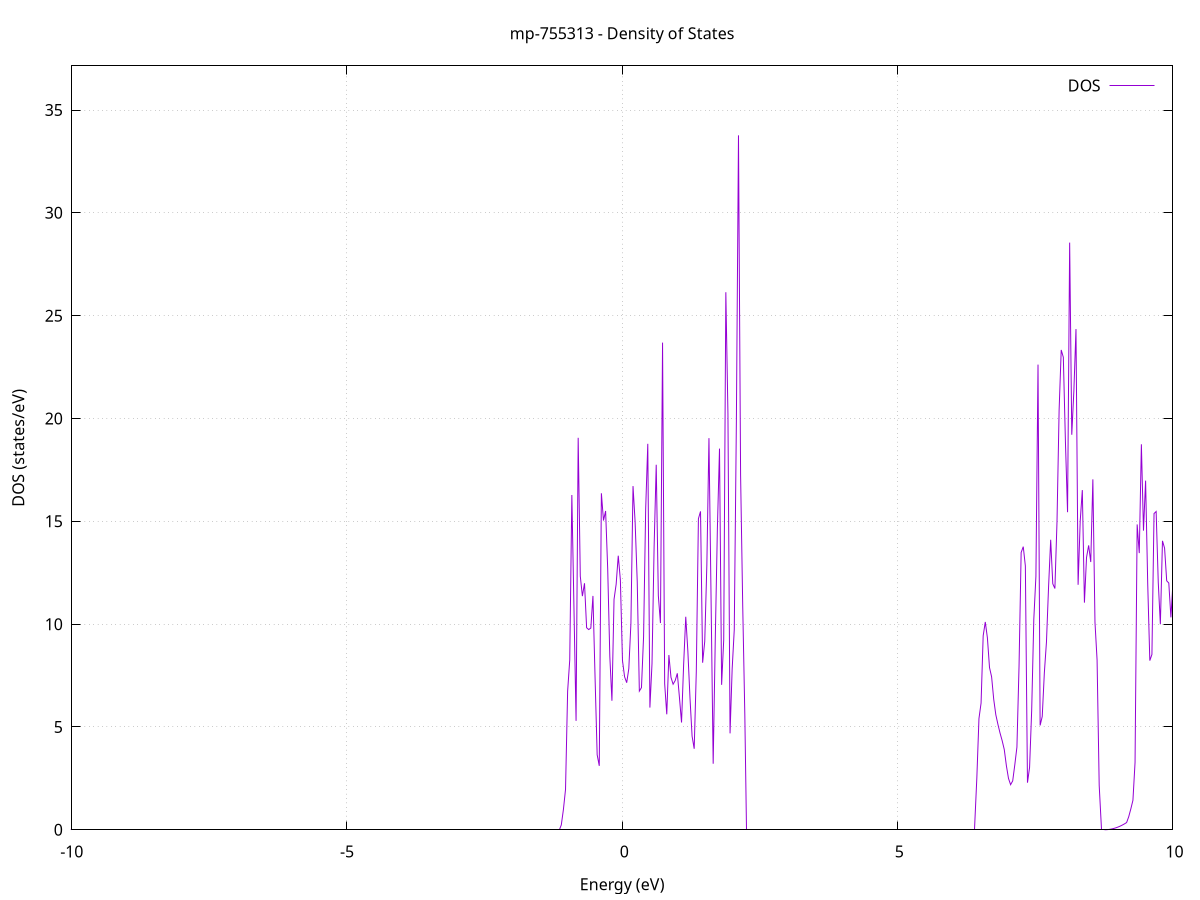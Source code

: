 set title 'mp-755313 - Density of States'
set xlabel 'Energy (eV)'
set ylabel 'DOS (states/eV)'
set grid
set xrange [-10:10]
set yrange [0:37.148]
set xzeroaxis lt -1
set terminal png size 800,600
set output 'mp-755313_dos_gnuplot.png'
plot '-' using 1:2 with lines title 'DOS'
-48.209900 0.000000
-48.171600 0.000000
-48.133300 0.000000
-48.094900 0.000000
-48.056600 0.000000
-48.018300 0.000000
-47.979900 0.000000
-47.941600 0.000000
-47.903300 0.000000
-47.865000 0.000000
-47.826600 0.000000
-47.788300 0.000000
-47.750000 0.000000
-47.711700 0.000000
-47.673300 0.000000
-47.635000 0.000000
-47.596700 0.000000
-47.558300 0.000000
-47.520000 0.000000
-47.481700 0.000000
-47.443400 0.000000
-47.405000 0.000000
-47.366700 0.000000
-47.328400 0.000000
-47.290100 0.000000
-47.251700 0.000000
-47.213400 0.000000
-47.175100 0.000000
-47.136700 0.000000
-47.098400 0.000000
-47.060100 0.000000
-47.021800 0.000000
-46.983400 0.000000
-46.945100 0.000000
-46.906800 0.000000
-46.868500 0.000000
-46.830100 0.000000
-46.791800 0.000000
-46.753500 0.000000
-46.715100 0.000000
-46.676800 0.000000
-46.638500 0.000000
-46.600200 0.000000
-46.561800 0.000000
-46.523500 0.000000
-46.485200 0.000000
-46.446900 0.000000
-46.408500 0.000000
-46.370200 0.000000
-46.331900 0.000000
-46.293500 0.000000
-46.255200 0.000000
-46.216900 0.000000
-46.178600 0.000000
-46.140200 0.000000
-46.101900 0.000000
-46.063600 0.000000
-46.025200 0.000000
-45.986900 0.000000
-45.948600 0.000000
-45.910300 0.000000
-45.871900 0.000000
-45.833600 0.000000
-45.795300 0.000000
-45.757000 0.000000
-45.718600 0.000000
-45.680300 0.000000
-45.642000 0.000000
-45.603600 0.000000
-45.565300 0.000000
-45.527000 0.000000
-45.488700 0.000000
-45.450300 0.000000
-45.412000 0.000000
-45.373700 0.000000
-45.335400 0.000000
-45.297000 0.000000
-45.258700 0.000000
-45.220400 0.000000
-45.182000 0.000000
-45.143700 0.000000
-45.105400 0.000000
-45.067100 0.000000
-45.028700 0.000000
-44.990400 0.000000
-44.952100 0.000000
-44.913800 0.000000
-44.875400 0.000000
-44.837100 0.000000
-44.798800 0.000000
-44.760400 0.000000
-44.722100 7.496200
-44.683800 176.227800
-44.645500 65.497900
-44.607100 0.000000
-44.568800 0.000000
-44.530500 0.000000
-44.492200 0.000000
-44.453800 0.000000
-44.415500 0.000000
-44.377200 0.000000
-44.338800 0.000000
-44.300500 0.000000
-44.262200 0.000000
-44.223900 0.000000
-44.185500 0.000000
-44.147200 0.000000
-44.108900 0.000000
-44.070500 0.000000
-44.032200 0.000000
-43.993900 0.000000
-43.955600 0.000000
-43.917200 0.000000
-43.878900 0.000000
-43.840600 0.000000
-43.802300 0.000000
-43.763900 0.000000
-43.725600 0.000000
-43.687300 0.000000
-43.648900 0.000000
-43.610600 0.000000
-43.572300 0.000000
-43.534000 0.000000
-43.495600 0.000000
-43.457300 0.000000
-43.419000 0.000000
-43.380700 0.000000
-43.342300 0.000000
-43.304000 0.000000
-43.265700 0.000000
-43.227300 0.000000
-43.189000 0.000000
-43.150700 0.000000
-43.112400 0.000000
-43.074000 0.000000
-43.035700 0.000000
-42.997400 0.000000
-42.959100 0.000000
-42.920700 0.000000
-42.882400 0.000000
-42.844100 0.000000
-42.805700 0.000000
-42.767400 0.000000
-42.729100 0.000000
-42.690800 0.000000
-42.652400 0.000000
-42.614100 0.000000
-42.575800 0.000000
-42.537500 0.000000
-42.499100 0.000000
-42.460800 0.000000
-42.422500 0.000000
-42.384100 0.000000
-42.345800 0.000000
-42.307500 0.000000
-42.269200 0.000000
-42.230800 0.000000
-42.192500 0.000000
-42.154200 0.000000
-42.115900 0.000000
-42.077500 0.000000
-42.039200 0.000000
-42.000900 0.000000
-41.962500 0.000000
-41.924200 0.000000
-41.885900 0.000000
-41.847600 0.000000
-41.809200 0.000000
-41.770900 0.000000
-41.732600 0.000000
-41.694200 0.000000
-41.655900 0.000000
-41.617600 0.000000
-41.579300 0.000000
-41.540900 0.000000
-41.502600 0.000000
-41.464300 0.000000
-41.426000 0.000000
-41.387600 0.000000
-41.349300 0.000000
-41.311000 0.000000
-41.272600 0.000000
-41.234300 0.000000
-41.196000 0.000000
-41.157700 0.000000
-41.119300 0.000000
-41.081000 0.000000
-41.042700 0.000000
-41.004400 0.000000
-40.966000 0.000000
-40.927700 0.000000
-40.889400 0.000000
-40.851000 0.000000
-40.812700 0.000000
-40.774400 0.000000
-40.736100 0.000000
-40.697700 0.000000
-40.659400 0.000000
-40.621100 0.000000
-40.582800 0.000000
-40.544400 0.000000
-40.506100 0.000000
-40.467800 0.000000
-40.429400 0.000000
-40.391100 0.000000
-40.352800 0.000000
-40.314500 0.000000
-40.276100 0.000000
-40.237800 0.000000
-40.199500 0.000000
-40.161200 0.000000
-40.122800 0.000000
-40.084500 0.000000
-40.046200 0.000000
-40.007800 0.000000
-39.969500 0.000000
-39.931200 0.000000
-39.892900 0.000000
-39.854500 0.000000
-39.816200 0.000000
-39.777900 0.000000
-39.739500 0.000000
-39.701200 0.000000
-39.662900 0.000000
-39.624600 0.000000
-39.586200 0.000000
-39.547900 0.000000
-39.509600 0.000000
-39.471300 0.000000
-39.432900 0.000000
-39.394600 0.000000
-39.356300 0.000000
-39.317900 0.000000
-39.279600 0.000000
-39.241300 0.000000
-39.203000 0.000000
-39.164600 0.000000
-39.126300 0.000000
-39.088000 0.000000
-39.049700 0.000000
-39.011300 0.000000
-38.973000 0.000000
-38.934700 0.000000
-38.896300 0.000000
-38.858000 0.000000
-38.819700 0.000000
-38.781400 0.000000
-38.743000 0.000000
-38.704700 0.000000
-38.666400 0.000000
-38.628100 0.000000
-38.589700 0.000000
-38.551400 0.000000
-38.513100 0.000000
-38.474700 0.000000
-38.436400 0.000000
-38.398100 0.000000
-38.359800 0.000000
-38.321400 0.000000
-38.283100 0.000000
-38.244800 0.000000
-38.206500 0.000000
-38.168100 0.000000
-38.129800 0.000000
-38.091500 0.000000
-38.053100 0.000000
-38.014800 0.000000
-37.976500 0.000000
-37.938200 0.000000
-37.899800 0.000000
-37.861500 0.000000
-37.823200 0.000000
-37.784800 0.000000
-37.746500 0.000000
-37.708200 0.000000
-37.669900 0.000000
-37.631500 0.000000
-37.593200 0.000000
-37.554900 0.000000
-37.516600 0.000000
-37.478200 0.000000
-37.439900 0.000000
-37.401600 0.000000
-37.363200 0.000000
-37.324900 0.000000
-37.286600 0.000000
-37.248300 0.000000
-37.209900 0.000000
-37.171600 0.000000
-37.133300 0.000000
-37.095000 0.000000
-37.056600 0.000000
-37.018300 0.000000
-36.980000 0.000000
-36.941600 0.000000
-36.903300 0.000000
-36.865000 0.000000
-36.826700 0.000000
-36.788300 0.000000
-36.750000 0.000000
-36.711700 0.000000
-36.673400 0.000000
-36.635000 0.000000
-36.596700 0.000000
-36.558400 0.000000
-36.520000 0.000000
-36.481700 0.000000
-36.443400 0.000000
-36.405100 0.000000
-36.366700 0.000000
-36.328400 0.000000
-36.290100 0.000000
-36.251800 0.000000
-36.213400 0.000000
-36.175100 0.000000
-36.136800 0.000000
-36.098400 0.000000
-36.060100 0.000000
-36.021800 0.000000
-35.983500 0.000000
-35.945100 0.000000
-35.906800 0.000000
-35.868500 0.000000
-35.830200 0.000000
-35.791800 0.000000
-35.753500 0.000000
-35.715200 0.000000
-35.676800 0.000000
-35.638500 0.000000
-35.600200 0.000000
-35.561900 0.000000
-35.523500 0.000000
-35.485200 0.000000
-35.446900 0.000000
-35.408500 0.000000
-35.370200 0.000000
-35.331900 0.000000
-35.293600 0.000000
-35.255200 0.000000
-35.216900 0.000000
-35.178600 0.000000
-35.140300 0.000000
-35.101900 0.000000
-35.063600 0.000000
-35.025300 0.000000
-34.986900 0.000000
-34.948600 0.000000
-34.910300 0.000000
-34.872000 0.000000
-34.833600 0.000000
-34.795300 0.000000
-34.757000 0.000000
-34.718700 0.000000
-34.680300 0.000000
-34.642000 0.000000
-34.603700 0.000000
-34.565300 0.000000
-34.527000 0.000000
-34.488700 0.000000
-34.450400 0.000000
-34.412000 0.000000
-34.373700 0.000000
-34.335400 0.000000
-34.297100 0.000000
-34.258700 0.000000
-34.220400 0.000000
-34.182100 0.000000
-34.143700 0.000000
-34.105400 0.000000
-34.067100 0.000000
-34.028800 0.000000
-33.990400 0.000000
-33.952100 0.000000
-33.913800 0.000000
-33.875500 0.000000
-33.837100 0.000000
-33.798800 0.000000
-33.760500 0.000000
-33.722100 0.000000
-33.683800 0.000000
-33.645500 0.000000
-33.607200 0.000000
-33.568800 0.000000
-33.530500 0.000000
-33.492200 0.000000
-33.453800 0.000000
-33.415500 0.000000
-33.377200 0.000000
-33.338900 0.000000
-33.300500 0.000000
-33.262200 0.000000
-33.223900 0.000000
-33.185600 0.000000
-33.147200 0.000000
-33.108900 0.000000
-33.070600 0.000000
-33.032200 0.000000
-32.993900 0.000000
-32.955600 0.000000
-32.917300 0.000000
-32.878900 0.000000
-32.840600 0.000000
-32.802300 0.000000
-32.764000 0.000000
-32.725600 0.000000
-32.687300 0.000000
-32.649000 0.000000
-32.610600 0.000000
-32.572300 0.000000
-32.534000 0.000000
-32.495700 0.000000
-32.457300 0.000000
-32.419000 0.000000
-32.380700 0.000000
-32.342400 0.000000
-32.304000 0.000000
-32.265700 0.000000
-32.227400 0.000000
-32.189000 0.000000
-32.150700 0.000000
-32.112400 0.000000
-32.074100 0.000000
-32.035700 0.000000
-31.997400 0.000000
-31.959100 0.000000
-31.920800 0.000000
-31.882400 0.000000
-31.844100 0.000000
-31.805800 0.000000
-31.767400 0.000000
-31.729100 0.000000
-31.690800 0.000000
-31.652500 0.000000
-31.614100 0.000000
-31.575800 0.000000
-31.537500 0.000000
-31.499100 0.000000
-31.460800 0.000000
-31.422500 0.000000
-31.384200 0.000000
-31.345800 0.000000
-31.307500 0.000000
-31.269200 0.000000
-31.230900 0.000000
-31.192500 0.000000
-31.154200 0.000000
-31.115900 0.000000
-31.077500 0.000000
-31.039200 0.000000
-31.000900 0.000000
-30.962600 0.000000
-30.924200 0.000000
-30.885900 0.000000
-30.847600 0.000000
-30.809300 0.000000
-30.770900 0.000000
-30.732600 0.000000
-30.694300 0.000000
-30.655900 0.000000
-30.617600 0.000000
-30.579300 0.000000
-30.541000 0.000000
-30.502600 0.000000
-30.464300 0.000000
-30.426000 0.000000
-30.387700 0.000000
-30.349300 0.000000
-30.311000 0.000000
-30.272700 0.000000
-30.234300 0.000000
-30.196000 0.000000
-30.157700 0.000000
-30.119400 0.000000
-30.081000 0.000000
-30.042700 0.000000
-30.004400 0.000000
-29.966100 0.000000
-29.927700 0.000000
-29.889400 0.000000
-29.851100 0.000000
-29.812700 0.000000
-29.774400 0.000000
-29.736100 0.000000
-29.697800 0.000000
-29.659400 0.000000
-29.621100 0.000000
-29.582800 0.000000
-29.544400 0.000000
-29.506100 0.000000
-29.467800 0.000000
-29.429500 0.000000
-29.391100 0.000000
-29.352800 0.000000
-29.314500 0.000000
-29.276200 0.000000
-29.237800 0.000000
-29.199500 0.000000
-29.161200 0.000000
-29.122800 0.000000
-29.084500 0.000000
-29.046200 0.000000
-29.007900 0.000000
-28.969500 0.000000
-28.931200 0.000000
-28.892900 0.000000
-28.854600 0.000000
-28.816200 0.000000
-28.777900 0.000000
-28.739600 0.000000
-28.701200 0.000000
-28.662900 0.000000
-28.624600 0.000000
-28.586300 0.000000
-28.547900 0.000000
-28.509600 0.000000
-28.471300 0.000000
-28.433000 0.000000
-28.394600 0.000000
-28.356300 0.000000
-28.318000 0.000000
-28.279600 0.000000
-28.241300 0.000000
-28.203000 0.000000
-28.164700 0.000000
-28.126300 0.000000
-28.088000 0.000000
-28.049700 0.000000
-28.011400 0.000000
-27.973000 0.000000
-27.934700 0.000000
-27.896400 0.000000
-27.858000 0.000000
-27.819700 0.000000
-27.781400 0.000000
-27.743100 0.000000
-27.704700 0.000000
-27.666400 0.000000
-27.628100 0.000000
-27.589800 0.000000
-27.551400 0.000000
-27.513100 0.000000
-27.474800 0.000000
-27.436400 0.000000
-27.398100 0.000000
-27.359800 0.000000
-27.321500 0.000000
-27.283100 0.000000
-27.244800 0.000000
-27.206500 0.000000
-27.168100 0.000000
-27.129800 0.000000
-27.091500 0.000000
-27.053200 0.000000
-27.014800 0.000000
-26.976500 0.000000
-26.938200 0.000000
-26.899900 0.000000
-26.861500 0.000000
-26.823200 0.000000
-26.784900 0.000000
-26.746500 0.000000
-26.708200 0.000000
-26.669900 0.000000
-26.631600 0.000000
-26.593200 0.000000
-26.554900 0.000000
-26.516600 0.000000
-26.478300 0.000000
-26.439900 0.000000
-26.401600 0.000000
-26.363300 0.000000
-26.324900 0.000000
-26.286600 0.000000
-26.248300 0.000000
-26.210000 0.000000
-26.171600 0.000000
-26.133300 0.000000
-26.095000 0.000000
-26.056700 0.000000
-26.018300 0.000000
-25.980000 0.000000
-25.941700 0.000000
-25.903300 0.000000
-25.865000 0.000000
-25.826700 0.000000
-25.788400 0.000000
-25.750000 0.000000
-25.711700 0.000000
-25.673400 0.000000
-25.635100 0.000000
-25.596700 0.000000
-25.558400 0.000000
-25.520100 0.000000
-25.481700 0.000000
-25.443400 0.000000
-25.405100 0.000000
-25.366800 0.000000
-25.328400 0.000000
-25.290100 0.000000
-25.251800 0.000000
-25.213400 0.000000
-25.175100 0.000000
-25.136800 0.000000
-25.098500 0.000000
-25.060100 0.000000
-25.021800 0.000000
-24.983500 0.000000
-24.945200 0.000000
-24.906800 0.000000
-24.868500 0.000000
-24.830200 0.000000
-24.791800 0.000000
-24.753500 0.000000
-24.715200 0.000000
-24.676900 0.000000
-24.638500 0.000000
-24.600200 0.000000
-24.561900 0.000000
-24.523600 0.000000
-24.485200 0.000000
-24.446900 0.000000
-24.408600 0.000000
-24.370200 0.000000
-24.331900 0.000000
-24.293600 0.000000
-24.255300 0.000000
-24.216900 0.000000
-24.178600 0.000000
-24.140300 0.000000
-24.102000 0.000000
-24.063600 0.000000
-24.025300 0.000000
-23.987000 0.000000
-23.948600 0.000000
-23.910300 0.000000
-23.872000 0.000000
-23.833700 0.000000
-23.795300 0.000000
-23.757000 0.000000
-23.718700 36.601400
-23.680400 47.221400
-23.642000 30.312100
-23.603700 62.246400
-23.565400 24.772100
-23.527000 20.071000
-23.488700 36.179600
-23.450400 37.194800
-23.412100 5.003200
-23.373700 50.122400
-23.335400 28.876500
-23.297100 51.657100
-23.258700 201.602500
-23.220400 0.000000
-23.182100 0.000000
-23.143800 0.000000
-23.105400 0.000000
-23.067100 0.000000
-23.028800 0.000000
-22.990500 0.000000
-22.952100 0.000000
-22.913800 0.000000
-22.875500 0.000000
-22.837100 0.000000
-22.798800 0.000000
-22.760500 0.000000
-22.722200 0.000000
-22.683800 0.000000
-22.645500 0.000000
-22.607200 0.000000
-22.568900 0.000000
-22.530500 0.000000
-22.492200 0.000000
-22.453900 0.000000
-22.415500 0.000000
-22.377200 0.000000
-22.338900 0.000000
-22.300600 0.000000
-22.262200 0.000000
-22.223900 0.000000
-22.185600 0.000000
-22.147300 0.000000
-22.108900 0.000000
-22.070600 0.000000
-22.032300 0.000000
-21.993900 0.000000
-21.955600 0.000000
-21.917300 0.000000
-21.879000 0.000000
-21.840600 0.000000
-21.802300 0.000000
-21.764000 0.000000
-21.725700 0.000000
-21.687300 0.000000
-21.649000 0.000000
-21.610700 0.000000
-21.572300 0.000000
-21.534000 0.000000
-21.495700 0.000000
-21.457400 0.000000
-21.419000 0.000000
-21.380700 0.000000
-21.342400 0.000000
-21.304100 0.000000
-21.265700 0.000000
-21.227400 0.000000
-21.189100 0.000000
-21.150700 0.000000
-21.112400 0.000000
-21.074100 0.000000
-21.035800 0.000000
-20.997400 0.000000
-20.959100 0.000000
-20.920800 0.000000
-20.882400 0.000000
-20.844100 0.000000
-20.805800 0.000000
-20.767500 0.000000
-20.729100 0.000000
-20.690800 0.000000
-20.652500 0.000000
-20.614200 0.000000
-20.575800 0.000000
-20.537500 0.000000
-20.499200 0.000000
-20.460800 0.000000
-20.422500 0.000000
-20.384200 0.000000
-20.345900 0.000000
-20.307500 0.000000
-20.269200 0.000000
-20.230900 0.000000
-20.192600 0.000000
-20.154200 0.000000
-20.115900 0.000000
-20.077600 0.000000
-20.039200 0.000000
-20.000900 0.000000
-19.962600 0.000000
-19.924300 0.000000
-19.885900 0.000000
-19.847600 0.000000
-19.809300 0.000000
-19.771000 0.000000
-19.732600 0.000000
-19.694300 0.000000
-19.656000 0.000000
-19.617600 0.000000
-19.579300 0.000000
-19.541000 0.000000
-19.502700 0.000000
-19.464300 0.000000
-19.426000 0.000000
-19.387700 0.000000
-19.349400 0.000000
-19.311000 0.000000
-19.272700 0.000000
-19.234400 0.000000
-19.196000 0.000000
-19.157700 0.000000
-19.119400 0.000000
-19.081100 0.000000
-19.042700 0.000000
-19.004400 0.000000
-18.966100 0.000000
-18.927700 0.000000
-18.889400 0.000000
-18.851100 0.000000
-18.812800 0.000000
-18.774400 0.000000
-18.736100 0.000000
-18.697800 0.000000
-18.659500 0.000000
-18.621100 0.000000
-18.582800 0.000000
-18.544500 0.000000
-18.506100 0.000000
-18.467800 0.000000
-18.429500 0.000000
-18.391200 0.000000
-18.352800 0.000000
-18.314500 0.000000
-18.276200 0.000000
-18.237900 0.000000
-18.199500 0.000000
-18.161200 0.000000
-18.122900 0.000000
-18.084500 0.000000
-18.046200 0.000000
-18.007900 0.000000
-17.969600 0.000000
-17.931200 0.000000
-17.892900 0.000000
-17.854600 0.000000
-17.816300 0.000000
-17.777900 0.000000
-17.739600 0.000000
-17.701300 0.000000
-17.662900 0.000000
-17.624600 0.000000
-17.586300 0.000000
-17.548000 0.000000
-17.509600 0.000000
-17.471300 0.000000
-17.433000 0.000000
-17.394700 0.000000
-17.356300 0.000000
-17.318000 0.000000
-17.279700 0.000000
-17.241300 0.000000
-17.203000 0.000000
-17.164700 0.000000
-17.126400 0.000000
-17.088000 0.000000
-17.049700 0.000000
-17.011400 0.000000
-16.973000 0.000000
-16.934700 0.000000
-16.896400 0.000000
-16.858100 0.000000
-16.819700 0.000000
-16.781400 0.000000
-16.743100 0.000000
-16.704800 0.000000
-16.666400 0.000000
-16.628100 0.000000
-16.589800 0.000000
-16.551400 0.000000
-16.513100 0.000000
-16.474800 0.000000
-16.436500 0.000000
-16.398100 0.000000
-16.359800 0.000000
-16.321500 0.000000
-16.283200 0.000000
-16.244800 0.000000
-16.206500 0.000000
-16.168200 0.000000
-16.129800 0.000000
-16.091500 0.000000
-16.053200 0.000000
-16.014900 0.000000
-15.976500 0.000000
-15.938200 0.000000
-15.899900 0.000000
-15.861600 0.000000
-15.823200 0.000000
-15.784900 0.000000
-15.746600 0.000000
-15.708200 0.000000
-15.669900 0.000000
-15.631600 0.000000
-15.593300 0.000000
-15.554900 0.000000
-15.516600 0.000000
-15.478300 0.000000
-15.440000 0.000000
-15.401600 0.000000
-15.363300 0.000000
-15.325000 0.000000
-15.286600 0.000000
-15.248300 0.000000
-15.210000 0.000000
-15.171700 0.000000
-15.133300 0.000000
-15.095000 0.000000
-15.056700 0.000000
-15.018400 0.000000
-14.980000 0.000000
-14.941700 0.000000
-14.903400 0.000000
-14.865000 0.000000
-14.826700 0.000000
-14.788400 0.000000
-14.750100 0.000000
-14.711700 0.000000
-14.673400 0.000000
-14.635100 0.000000
-14.596700 0.000000
-14.558400 0.000000
-14.520100 0.000000
-14.481800 0.000000
-14.443400 0.000000
-14.405100 0.000000
-14.366800 0.000000
-14.328500 0.000000
-14.290100 0.000000
-14.251800 0.000000
-14.213500 0.000000
-14.175100 0.000700
-14.136800 0.085900
-14.098500 0.313000
-14.060200 0.681800
-14.021800 1.034900
-13.983500 1.078100
-13.945200 1.264900
-13.906900 1.459100
-13.868500 1.660800
-13.830200 1.879100
-13.791900 2.151600
-13.753500 2.535200
-13.715200 3.118300
-13.676900 3.854300
-13.638600 4.842500
-13.600200 6.032800
-13.561900 6.426500
-13.523600 11.561900
-13.485300 2.700200
-13.446900 0.068900
-13.408600 5.955800
-13.370300 13.753200
-13.331900 9.335800
-13.293600 14.745200
-13.255300 20.127800
-13.217000 15.508300
-13.178600 18.749900
-13.140300 11.774000
-13.102000 22.788100
-13.063700 5.846800
-13.025300 32.959300
-12.987000 18.642000
-12.948700 13.954600
-12.910300 20.060400
-12.872000 14.762300
-12.833700 4.665900
-12.795400 0.118400
-12.757000 0.000000
-12.718700 0.000000
-12.680400 0.000000
-12.642000 0.000000
-12.603700 0.000000
-12.565400 0.000000
-12.527100 0.000000
-12.488700 0.000000
-12.450400 0.000000
-12.412100 0.000000
-12.373800 0.000000
-12.335400 0.000000
-12.297100 0.000000
-12.258800 0.000000
-12.220400 0.000000
-12.182100 0.000000
-12.143800 0.000000
-12.105500 0.000000
-12.067100 0.000000
-12.028800 0.000000
-11.990500 0.000000
-11.952200 0.000000
-11.913800 0.000000
-11.875500 0.000000
-11.837200 0.000000
-11.798800 0.000000
-11.760500 0.000000
-11.722200 0.000000
-11.683900 0.000000
-11.645500 0.000000
-11.607200 0.000000
-11.568900 0.000000
-11.530600 0.000000
-11.492200 0.000000
-11.453900 0.000000
-11.415600 0.000000
-11.377200 0.000000
-11.338900 0.000000
-11.300600 0.000000
-11.262300 0.000000
-11.223900 0.000000
-11.185600 0.000000
-11.147300 0.000000
-11.109000 0.000000
-11.070600 0.000000
-11.032300 0.000000
-10.994000 0.000000
-10.955600 0.000000
-10.917300 0.000000
-10.879000 0.000000
-10.840700 0.000000
-10.802300 0.000000
-10.764000 0.000000
-10.725700 0.000000
-10.687300 0.000000
-10.649000 0.000000
-10.610700 0.000000
-10.572400 0.000000
-10.534000 0.000000
-10.495700 0.000000
-10.457400 0.000000
-10.419100 0.000000
-10.380700 0.000000
-10.342400 0.000000
-10.304100 0.000000
-10.265700 0.000000
-10.227400 0.000000
-10.189100 0.000000
-10.150800 0.000000
-10.112400 0.000000
-10.074100 0.000000
-10.035800 0.000000
-9.997500 0.000000
-9.959100 0.000000
-9.920800 0.000000
-9.882500 0.000000
-9.844100 0.000000
-9.805800 0.000000
-9.767500 0.000000
-9.729200 0.000000
-9.690800 0.000000
-9.652500 0.000000
-9.614200 0.000000
-9.575900 0.000000
-9.537500 0.000000
-9.499200 0.000000
-9.460900 0.000000
-9.422500 0.000000
-9.384200 0.000000
-9.345900 0.000000
-9.307600 0.000000
-9.269200 0.000000
-9.230900 0.000000
-9.192600 0.000000
-9.154300 0.000000
-9.115900 0.000000
-9.077600 0.000000
-9.039300 0.000000
-9.000900 0.000000
-8.962600 0.000000
-8.924300 0.000000
-8.886000 0.000000
-8.847600 0.000000
-8.809300 0.000000
-8.771000 0.000000
-8.732700 0.000000
-8.694300 0.000000
-8.656000 0.000000
-8.617700 0.000000
-8.579300 0.000000
-8.541000 0.000000
-8.502700 0.000000
-8.464400 0.000000
-8.426000 0.000000
-8.387700 0.000000
-8.349400 0.000000
-8.311000 0.000000
-8.272700 0.000000
-8.234400 0.000000
-8.196100 0.000000
-8.157700 0.000000
-8.119400 0.000000
-8.081100 0.000000
-8.042800 0.000000
-8.004400 0.000000
-7.966100 0.000000
-7.927800 0.000000
-7.889400 0.000000
-7.851100 0.000000
-7.812800 0.000000
-7.774500 0.000000
-7.736100 0.000000
-7.697800 0.000000
-7.659500 0.000000
-7.621200 0.000000
-7.582800 0.000000
-7.544500 0.000000
-7.506200 0.000000
-7.467800 0.000000
-7.429500 0.000000
-7.391200 0.000000
-7.352900 0.000000
-7.314500 0.000000
-7.276200 0.000000
-7.237900 0.000000
-7.199600 0.000000
-7.161200 0.000000
-7.122900 0.000000
-7.084600 0.000000
-7.046200 0.000000
-7.007900 0.000000
-6.969600 0.000000
-6.931300 0.000000
-6.892900 0.000000
-6.854600 0.000000
-6.816300 0.000000
-6.778000 0.000000
-6.739600 0.000000
-6.701300 0.000000
-6.663000 0.000000
-6.624600 0.000000
-6.586300 0.000000
-6.548000 0.000000
-6.509700 0.000000
-6.471300 0.000000
-6.433000 0.000000
-6.394700 0.000000
-6.356300 0.000000
-6.318000 0.000000
-6.279700 0.000000
-6.241400 0.000000
-6.203000 0.000000
-6.164700 0.000000
-6.126400 0.000000
-6.088100 0.000000
-6.049700 0.000000
-6.011400 0.000000
-5.973100 0.000000
-5.934700 0.000000
-5.896400 0.000000
-5.858100 0.000000
-5.819800 0.000000
-5.781400 0.000000
-5.743100 0.000000
-5.704800 0.000000
-5.666500 0.000000
-5.628100 0.000000
-5.589800 0.000000
-5.551500 0.000000
-5.513100 0.000000
-5.474800 0.000000
-5.436500 0.000000
-5.398200 0.000000
-5.359800 0.000000
-5.321500 0.000000
-5.283200 0.000000
-5.244900 0.000000
-5.206500 0.000000
-5.168200 0.000000
-5.129900 0.000000
-5.091500 0.000000
-5.053200 0.000000
-5.014900 0.000000
-4.976600 0.000000
-4.938200 0.000000
-4.899900 0.000000
-4.861600 0.000000
-4.823300 0.000000
-4.784900 0.000000
-4.746600 0.000000
-4.708300 0.000000
-4.669900 0.000000
-4.631600 0.000000
-4.593300 0.000000
-4.555000 0.000000
-4.516600 0.000000
-4.478300 0.000000
-4.440000 0.000000
-4.401600 0.000000
-4.363300 0.000000
-4.325000 0.000000
-4.286700 0.000000
-4.248300 0.000000
-4.210000 0.000000
-4.171700 0.000000
-4.133400 0.000000
-4.095000 0.000000
-4.056700 0.000000
-4.018400 0.000000
-3.980000 0.000000
-3.941700 0.000000
-3.903400 0.000000
-3.865100 0.000000
-3.826700 0.000000
-3.788400 0.000000
-3.750100 0.000000
-3.711800 0.000000
-3.673400 0.000000
-3.635100 0.000000
-3.596800 0.000000
-3.558400 0.000000
-3.520100 0.000000
-3.481800 0.000000
-3.443500 0.000000
-3.405100 0.000000
-3.366800 0.000000
-3.328500 0.000000
-3.290200 0.000000
-3.251800 0.000000
-3.213500 0.000000
-3.175200 0.000000
-3.136800 0.000000
-3.098500 0.000000
-3.060200 0.000000
-3.021900 0.000000
-2.983500 0.000000
-2.945200 0.000000
-2.906900 0.000000
-2.868600 0.000000
-2.830200 0.000000
-2.791900 0.000000
-2.753600 0.000000
-2.715200 0.000000
-2.676900 0.000000
-2.638600 0.000000
-2.600300 0.000000
-2.561900 0.000000
-2.523600 0.000000
-2.485300 0.000000
-2.447000 0.000000
-2.408600 0.000000
-2.370300 0.000000
-2.332000 0.000000
-2.293600 0.000000
-2.255300 0.000000
-2.217000 0.000000
-2.178700 0.000000
-2.140300 0.000000
-2.102000 0.000000
-2.063700 0.000000
-2.025300 0.000000
-1.987000 0.000000
-1.948700 0.000000
-1.910400 0.000000
-1.872000 0.000000
-1.833700 0.000000
-1.795400 0.000000
-1.757100 0.000000
-1.718700 0.000000
-1.680400 0.000000
-1.642100 0.000000
-1.603700 0.000000
-1.565400 0.000000
-1.527100 0.000000
-1.488800 0.000000
-1.450400 0.000000
-1.412100 0.000000
-1.373800 0.000000
-1.335500 0.000000
-1.297100 0.000000
-1.258800 0.000000
-1.220500 0.000000
-1.182100 0.000000
-1.143800 0.000000
-1.105500 0.236500
-1.067200 0.984000
-1.028800 1.960100
-0.990500 6.739600
-0.952200 8.259000
-0.913900 16.280600
-0.875500 10.768900
-0.837200 5.297300
-0.798900 19.060700
-0.760500 12.331100
-0.722200 11.361700
-0.683900 11.987900
-0.645600 9.825100
-0.607200 9.736200
-0.568900 9.810200
-0.530600 11.372200
-0.492300 7.424300
-0.453900 3.647900
-0.415600 3.108300
-0.377300 16.364500
-0.338900 15.039100
-0.300600 15.503500
-0.262300 12.683500
-0.224000 8.435400
-0.185600 6.274500
-0.147300 11.205100
-0.109000 11.939100
-0.070600 13.326900
-0.032300 12.151600
0.006000 8.230900
0.044300 7.440000
0.082700 7.152300
0.121000 7.834000
0.159300 10.035500
0.197600 16.714300
0.236000 14.953400
0.274300 12.057800
0.312600 6.743400
0.351000 6.911900
0.389300 9.384800
0.427600 15.608500
0.465900 18.769300
0.504300 5.942300
0.542600 8.079100
0.580900 13.755500
0.619200 17.750300
0.657600 11.383000
0.695900 10.053100
0.734200 23.690800
0.772600 7.101400
0.810900 5.614900
0.849200 8.499200
0.887500 7.411600
0.925900 7.077900
0.964200 7.257300
1.002500 7.607500
1.040800 6.439700
1.079200 5.216300
1.117500 8.047200
1.155800 10.360200
1.194200 8.677700
1.232500 6.420300
1.270800 4.553300
1.309100 3.938900
1.347500 7.701900
1.385800 15.125400
1.424100 15.482800
1.462400 8.123300
1.500800 9.161900
1.539100 12.873700
1.577400 19.043700
1.615800 11.212300
1.654100 3.210800
1.692400 9.315100
1.730700 14.673700
1.769100 18.534800
1.807400 7.048800
1.845700 9.238200
1.884100 26.140100
1.922400 20.224000
1.960700 4.688700
1.999000 7.823200
2.037400 9.736100
2.075700 19.877000
2.114000 33.770900
2.152300 17.241800
2.190700 10.899700
2.229000 5.600600
2.267300 0.000000
2.305700 0.000000
2.344000 0.000000
2.382300 0.000000
2.420600 0.000000
2.459000 0.000000
2.497300 0.000000
2.535600 0.000000
2.573900 0.000000
2.612300 0.000000
2.650600 0.000000
2.688900 0.000000
2.727300 0.000000
2.765600 0.000000
2.803900 0.000000
2.842200 0.000000
2.880600 0.000000
2.918900 0.000000
2.957200 0.000000
2.995500 0.000000
3.033900 0.000000
3.072200 0.000000
3.110500 0.000000
3.148900 0.000000
3.187200 0.000000
3.225500 0.000000
3.263800 0.000000
3.302200 0.000000
3.340500 0.000000
3.378800 0.000000
3.417100 0.000000
3.455500 0.000000
3.493800 0.000000
3.532100 0.000000
3.570500 0.000000
3.608800 0.000000
3.647100 0.000000
3.685400 0.000000
3.723800 0.000000
3.762100 0.000000
3.800400 0.000000
3.838800 0.000000
3.877100 0.000000
3.915400 0.000000
3.953700 0.000000
3.992100 0.000000
4.030400 0.000000
4.068700 0.000000
4.107000 0.000000
4.145400 0.000000
4.183700 0.000000
4.222000 0.000000
4.260400 0.000000
4.298700 0.000000
4.337000 0.000000
4.375300 0.000000
4.413700 0.000000
4.452000 0.000000
4.490300 0.000000
4.528600 0.000000
4.567000 0.000000
4.605300 0.000000
4.643600 0.000000
4.682000 0.000000
4.720300 0.000000
4.758600 0.000000
4.796900 0.000000
4.835300 0.000000
4.873600 0.000000
4.911900 0.000000
4.950200 0.000000
4.988600 0.000000
5.026900 0.000000
5.065200 0.000000
5.103600 0.000000
5.141900 0.000000
5.180200 0.000000
5.218500 0.000000
5.256900 0.000000
5.295200 0.000000
5.333500 0.000000
5.371800 0.000000
5.410200 0.000000
5.448500 0.000000
5.486800 0.000000
5.525200 0.000000
5.563500 0.000000
5.601800 0.000000
5.640100 0.000000
5.678500 0.000000
5.716800 0.000000
5.755100 0.000000
5.793400 0.000000
5.831800 0.000000
5.870100 0.000000
5.908400 0.000000
5.946800 0.000000
5.985100 0.000000
6.023400 0.000000
6.061700 0.000000
6.100100 0.000000
6.138400 0.000000
6.176700 0.000000
6.215100 0.000000
6.253400 0.000000
6.291700 0.000000
6.330000 0.000000
6.368400 0.000000
6.406700 0.000000
6.445000 2.534300
6.483300 5.408000
6.521700 6.159800
6.560000 9.432500
6.598300 10.105500
6.636700 9.335700
6.675000 7.890200
6.713300 7.436000
6.751600 6.342500
6.790000 5.590200
6.828300 5.122600
6.866600 4.699700
6.904900 4.334500
6.943300 3.901300
6.981600 3.116700
7.019900 2.498800
7.058300 2.192200
7.096600 2.378900
7.134900 3.165600
7.173200 4.020500
7.211600 7.960200
7.249900 13.481900
7.288200 13.767600
7.326500 12.829900
7.364900 2.289700
7.403200 3.033300
7.441500 5.816500
7.479900 10.232100
7.518200 12.327700
7.556500 22.620300
7.594800 5.074200
7.633200 5.512100
7.671500 7.632400
7.709800 9.126400
7.748100 11.807700
7.786500 14.103200
7.824800 11.963200
7.863100 11.732300
7.901500 14.988400
7.939800 20.402300
7.978100 23.333800
8.016400 22.979500
8.054800 18.841300
8.093100 15.444700
8.131400 28.552600
8.169800 19.209600
8.208100 21.351800
8.246400 24.350000
8.284700 11.913000
8.323100 15.008600
8.361400 16.519300
8.399700 11.045800
8.438000 13.243100
8.476400 13.830000
8.514700 13.020700
8.553000 17.041300
8.591400 10.096000
8.629700 8.256200
8.668000 2.163300
8.706300 0.000000
8.744700 0.000000
8.783000 0.001100
8.821300 0.008000
8.859600 0.021100
8.898000 0.040500
8.936300 0.066100
8.974600 0.098000
9.013000 0.136100
9.051300 0.180400
9.089600 0.231000
9.127900 0.287800
9.166300 0.350900
9.204600 0.635000
9.242900 1.016100
9.281200 1.435500
9.319600 3.278500
9.357900 14.849100
9.396200 13.454500
9.434600 18.744900
9.472900 14.547000
9.511200 16.978700
9.549500 11.992600
9.587900 8.226500
9.626200 8.526800
9.664500 15.377400
9.702800 15.477500
9.741200 12.037400
9.779500 9.995100
9.817800 14.050900
9.856200 13.695400
9.894500 12.107100
9.932800 11.998200
9.971100 10.328800
10.009500 12.072100
10.047800 14.684100
10.086100 7.366800
10.124500 5.415700
10.162800 20.924300
10.201100 12.342200
10.239400 7.537900
10.277800 12.632600
10.316100 27.717000
10.354400 11.162000
10.392700 5.578900
10.431100 3.127000
10.469400 7.068500
10.507700 12.446800
10.546100 13.067700
10.584400 10.308000
10.622700 9.589300
10.661000 3.965400
10.699400 1.569000
10.737700 1.332000
10.776000 1.240900
10.814300 1.159200
10.852700 1.086800
10.891000 1.023800
10.929300 0.979200
10.967700 0.953400
11.006000 0.937300
11.044300 0.930900
11.082600 0.934200
11.121000 0.948700
11.159300 0.987300
11.197600 1.021300
11.235900 1.050800
11.274300 1.075600
11.312600 1.095900
11.350900 1.121600
11.389300 1.144500
11.427600 1.204700
11.465900 1.255800
11.504200 1.297500
11.542600 1.335900
11.580900 1.360500
11.619200 1.371300
11.657500 1.368200
11.695900 1.364900
11.734200 1.361800
11.772500 1.353000
11.810900 2.617500
11.849200 2.290000
11.887500 1.790800
11.925800 1.615900
11.964200 1.453100
12.002500 1.302300
12.040800 1.163600
12.079100 1.037000
12.117500 0.922500
12.155800 0.820000
12.194100 0.729500
12.232500 0.651700
12.270800 0.587700
12.309100 0.586500
12.347400 0.845900
12.385800 1.216500
12.424100 1.615800
12.462400 1.980200
12.500800 2.309500
12.539100 3.080200
12.577400 3.332100
12.615700 3.137600
12.654100 2.867100
12.692400 2.520400
12.730700 2.181900
12.769000 1.816900
12.807400 1.716400
12.845700 1.633200
12.884000 1.550500
12.922400 1.468200
12.960700 1.386500
12.999000 1.305300
13.037300 1.224500
13.075700 1.844700
13.114000 1.380700
13.152300 1.328900
13.190600 1.494200
13.229000 1.636200
13.267300 1.755000
13.305600 1.850400
13.344000 1.886800
13.382300 1.793100
13.420600 1.700800
13.458900 1.654700
13.497300 1.649100
13.535600 1.628200
13.573900 1.614300
13.612200 1.563400
13.650600 1.552800
13.688900 1.533200
13.727200 1.495500
13.765600 1.591300
13.803900 5.376300
13.842200 3.430000
13.880500 2.944900
13.918900 2.421900
13.957200 2.415900
13.995500 2.426200
14.033800 2.453100
14.072200 2.550800
14.110500 2.761200
14.148800 3.000300
14.187200 3.115800
14.225500 3.016600
14.263800 2.894000
14.302100 2.748200
14.340500 2.587600
14.378800 2.472600
14.417100 2.411000
14.455500 2.405100
14.493800 2.603200
14.532100 3.018700
14.570400 2.749500
14.608800 2.336200
14.647100 1.839500
14.685400 1.651400
14.723700 1.486300
14.762100 1.344700
14.800400 1.232300
14.838700 1.149600
14.877100 1.067700
14.915400 1.004600
14.953700 1.199400
14.992000 1.452700
15.030400 1.783300
15.068700 2.173500
15.107000 2.494500
15.145300 2.745300
15.183700 2.924300
15.222000 3.032900
15.260300 3.088100
15.298700 3.105700
15.337000 3.087400
15.375300 3.080200
15.413600 3.196700
15.452000 3.140100
15.490300 2.950200
15.528600 2.835500
15.566900 2.796000
15.605300 2.658200
15.643600 2.566500
15.681900 2.459600
15.720300 2.218100
15.758600 1.776500
15.796900 1.369100
15.835200 1.107700
15.873600 0.916100
15.911900 1.848200
15.950200 2.614700
15.988500 2.631200
16.026900 2.892900
16.065200 3.068800
16.103500 3.175600
16.141900 3.355000
16.180200 3.408500
16.218500 3.332900
16.256800 3.417400
16.295200 3.595000
16.333500 4.151900
16.371800 4.398300
16.410200 4.591200
16.448500 4.777700
16.486800 4.910000
16.525100 5.337700
16.563500 6.301600
16.601800 5.582100
16.640100 5.137500
16.678400 4.749400
16.716800 4.509700
16.755100 4.406600
16.793400 4.482200
16.831800 4.579700
16.870100 4.629200
16.908400 6.516500
16.946700 5.050100
16.985100 4.363300
17.023400 3.880500
17.061700 3.489000
17.100000 3.186200
17.138400 2.908800
17.176700 2.645200
17.215000 2.608000
17.253400 2.340500
17.291700 2.212100
17.330000 2.180200
17.368300 2.163500
17.406700 2.161800
17.445000 2.599800
17.483300 2.287200
17.521600 1.722500
17.560000 2.324100
17.598300 2.537600
17.636600 2.786100
17.675000 3.518500
17.713300 5.509800
17.751600 8.202800
17.789900 9.730000
17.828300 9.065200
17.866600 6.456400
17.904900 3.573000
17.943200 2.351200
17.981600 1.734700
18.019900 2.340200
18.058200 2.922000
18.096600 3.385500
18.134900 3.801700
18.173200 4.602000
18.211500 4.980000
18.249900 4.872800
18.288200 4.537000
18.326500 4.794300
18.364800 5.047300
18.403200 4.780400
18.441500 4.015500
18.479800 3.245700
18.518200 3.869500
18.556500 4.821300
18.594800 5.844800
18.633100 7.564100
18.671500 8.227700
18.709800 9.450200
18.748100 6.469000
18.786500 5.669800
18.824800 4.609500
18.863100 3.748500
18.901400 5.542400
18.939800 6.728900
18.978100 6.299200
19.016400 6.643200
19.054700 6.474200
19.093100 5.992700
19.131400 4.839700
19.169700 3.805000
19.208100 2.894600
19.246400 3.075400
19.284700 3.172100
19.323000 3.650400
19.361400 4.270800
19.399700 5.038400
19.438000 5.707800
19.476300 5.968100
19.514700 7.219400
19.553000 2.542900
19.591300 0.920900
19.629700 0.927000
19.668000 1.104900
19.706300 1.324000
19.744600 1.586800
19.783000 4.895700
19.821300 5.848500
19.859600 5.300200
19.897900 4.095600
19.936300 3.966900
19.974600 3.948900
20.012900 4.128300
20.051300 4.690600
20.089600 5.786400
20.127900 4.019500
20.166200 2.901400
20.204600 2.818300
20.242900 2.753500
20.281200 2.719300
20.319500 2.711500
20.357900 2.712800
20.396200 2.681200
20.434500 2.615300
20.472900 2.547700
20.511200 2.527700
20.549500 2.522100
20.587800 2.528200
20.626200 2.551500
20.664500 2.603900
20.702800 2.686000
20.741200 2.789200
20.779500 3.667500
20.817800 3.857800
20.856100 3.882600
20.894500 3.863000
20.932800 3.819800
20.971100 3.762200
21.009400 3.704400
21.047800 5.042000
21.086100 6.067800
21.124400 4.685100
21.162800 3.782600
21.201100 3.589200
21.239400 2.995400
21.277700 2.100300
21.316100 2.382200
21.354400 3.484200
21.392700 4.570900
21.431000 6.046300
21.469400 4.571200
21.507700 4.505400
21.546000 6.363200
21.584400 5.642600
21.622700 4.806100
21.661000 4.040100
21.699300 3.489100
21.737700 3.211100
21.776000 3.238500
21.814300 3.348500
21.852600 3.467000
21.891000 3.327200
21.929300 3.887600
21.967600 5.130400
22.006000 4.782200
22.044300 3.157800
22.082600 3.285900
22.120900 4.293700
22.159300 4.879600
22.197600 4.633800
22.235900 4.224900
22.274200 3.924500
22.312600 3.780800
22.350900 3.737300
22.389200 3.841600
22.427600 4.107100
22.465900 4.337100
22.504200 4.614700
22.542500 5.794500
22.580900 6.639100
22.619200 4.001900
22.657500 3.933900
22.695900 3.665200
22.734200 3.335700
22.772500 3.188700
22.810800 3.179400
22.849200 3.338600
22.887500 4.192600
22.925800 2.809500
22.964100 2.203400
23.002500 2.079000
23.040800 1.961500
23.079100 1.938800
23.117500 1.891700
23.155800 1.809300
23.194100 1.689200
23.232400 1.535800
23.270800 1.372000
23.309100 1.203700
23.347400 1.045000
23.385700 0.949900
23.424100 0.887500
23.462400 0.846700
23.500700 0.808600
23.539100 0.769200
23.577400 0.728400
23.615700 0.686400
23.654000 0.935800
23.692400 0.712900
23.730700 0.499600
23.769000 0.280000
23.807300 0.223800
23.845700 0.208900
23.884000 0.199100
23.922300 0.189400
23.960700 0.179900
23.999000 0.170500
24.037300 0.161200
24.075600 0.152100
24.114000 0.143200
24.152300 0.134400
24.190600 0.125800
24.228900 0.117300
24.267300 0.108900
24.305600 0.100700
24.343900 0.092700
24.382300 0.084800
24.420600 0.077000
24.458900 0.069400
24.497200 0.062000
24.535600 0.054700
24.573900 0.047500
24.612200 0.040500
24.650500 0.033700
24.688900 0.027000
24.727200 0.020400
24.765500 0.014300
24.803900 0.009200
24.842200 0.005300
24.880500 0.002400
24.918800 0.000700
24.957200 0.000000
24.995500 0.000000
25.033800 0.000000
25.072200 0.000000
25.110500 0.000000
25.148800 0.000000
25.187100 0.000000
25.225500 0.000000
25.263800 0.000000
25.302100 0.000000
25.340400 0.000000
25.378800 0.000000
25.417100 0.000000
25.455400 0.000000
25.493800 0.000000
25.532100 0.000000
25.570400 0.000000
25.608700 0.000000
25.647100 0.000000
25.685400 0.000000
25.723700 0.000000
25.762000 0.000000
25.800400 0.000000
25.838700 0.000000
25.877000 0.000000
25.915400 0.000000
25.953700 0.000000
25.992000 0.000000
26.030300 0.000000
26.068700 0.000000
26.107000 0.000000
26.145300 0.000000
26.183600 0.000000
26.222000 0.000000
26.260300 0.000000
26.298600 0.000000
26.337000 0.000000
26.375300 0.000000
26.413600 0.000000
26.451900 0.000000
26.490300 0.000000
26.528600 0.000000
26.566900 0.000000
26.605200 0.000000
26.643600 0.000000
26.681900 0.000000
26.720200 0.000000
26.758600 0.000000
26.796900 0.000000
26.835200 0.000000
26.873500 0.000000
26.911900 0.000000
26.950200 0.000000
26.988500 0.000000
27.026900 0.000000
27.065200 0.000000
27.103500 0.000000
27.141800 0.000000
27.180200 0.000000
27.218500 0.000000
27.256800 0.000000
27.295100 0.000000
27.333500 0.000000
27.371800 0.000000
27.410100 0.000000
27.448500 0.000000
27.486800 0.000000
27.525100 0.000000
27.563400 0.000000
27.601800 0.000000
27.640100 0.000000
27.678400 0.000000
27.716700 0.000000
27.755100 0.000000
27.793400 0.000000
27.831700 0.000000
27.870100 0.000000
27.908400 0.000000
27.946700 0.000000
27.985000 0.000000
28.023400 0.000000
28.061700 0.000000
28.100000 0.000000
28.138300 0.000000
28.176700 0.000000
28.215000 0.000000
28.253300 0.000000
28.291700 0.000000
28.330000 0.000000
28.368300 0.000000
28.406600 0.000000
28.445000 0.000000
e
